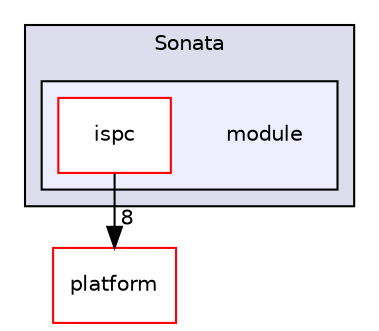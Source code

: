 digraph "bioexplorer/backend/plugins/Sonata/module" {
  compound=true
  node [ fontsize="10", fontname="Helvetica"];
  edge [ labelfontsize="10", labelfontname="Helvetica"];
  subgraph clusterdir_708f202f5c67cf0588d273d79cc707c8 {
    graph [ bgcolor="#ddddee", pencolor="black", label="Sonata" fontname="Helvetica", fontsize="10", URL="dir_708f202f5c67cf0588d273d79cc707c8.html"]
  subgraph clusterdir_97ae30d42df5e4285ee3bd4240a32689 {
    graph [ bgcolor="#eeeeff", pencolor="black", label="" URL="dir_97ae30d42df5e4285ee3bd4240a32689.html"];
    dir_97ae30d42df5e4285ee3bd4240a32689 [shape=plaintext label="module"];
  dir_6834279abe30ff2d1df4b142df3ad1e2 [shape=box label="ispc" fillcolor="white" style="filled" color="red" URL="dir_6834279abe30ff2d1df4b142df3ad1e2.html"];
  }
  }
  dir_c5a52a81292cf9a5167198f4f346d6d9 [shape=box label="platform" fillcolor="white" style="filled" color="red" URL="dir_c5a52a81292cf9a5167198f4f346d6d9.html"];
  dir_6834279abe30ff2d1df4b142df3ad1e2->dir_c5a52a81292cf9a5167198f4f346d6d9 [headlabel="8", labeldistance=1.5 headhref="dir_000027_000061.html"];
}
